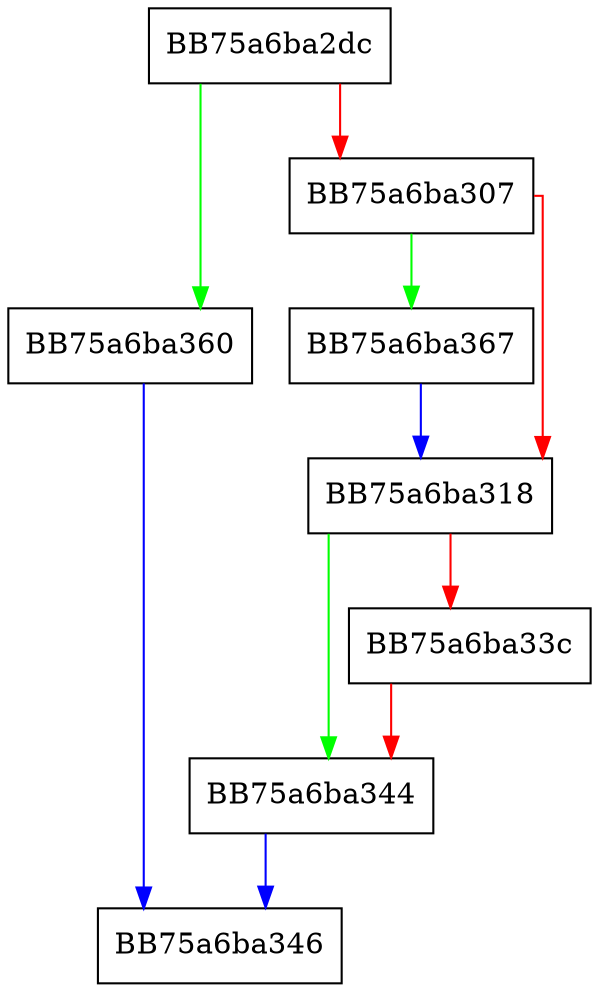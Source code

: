 digraph Verify {
  node [shape="box"];
  graph [splines=ortho];
  BB75a6ba2dc -> BB75a6ba360 [color="green"];
  BB75a6ba2dc -> BB75a6ba307 [color="red"];
  BB75a6ba307 -> BB75a6ba367 [color="green"];
  BB75a6ba307 -> BB75a6ba318 [color="red"];
  BB75a6ba318 -> BB75a6ba344 [color="green"];
  BB75a6ba318 -> BB75a6ba33c [color="red"];
  BB75a6ba33c -> BB75a6ba344 [color="red"];
  BB75a6ba344 -> BB75a6ba346 [color="blue"];
  BB75a6ba360 -> BB75a6ba346 [color="blue"];
  BB75a6ba367 -> BB75a6ba318 [color="blue"];
}